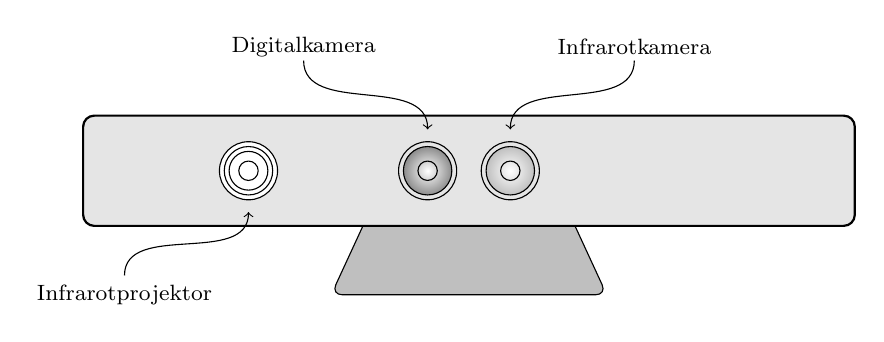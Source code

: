 \begin{tikzpicture}[scale=0.7]
\usetikzlibrary{calc}
		% Eckpunkte Kinect
	\coordinate (P0) at (-7, -1);
	\coordinate (P1) at ( 7, -1);
	\coordinate (P2) at ( 7,   1);
	\coordinate (P3) at (-7,  1);
		% Fuss
	\coordinate (F0) at (-2.5, -2.25);
	\coordinate (F1) at ( 2.5, -2.25);
	\coordinate (F2) at ( 1,   1);
	\coordinate (F3) at (-1,  1);	
		% Linsen
	\coordinate (A) at (-4,0);
	\coordinate (B) at (-2.5,0);
	\coordinate (C) at (-0.75,0);
	\coordinate (D) at (0.75,0);
		% Fuss
	\draw[rounded corners, fill = gray!50] (F0) -- (F1) -- (F2) -- (F3) -- cycle;
		% Kinect
	\draw[thick, rounded corners, fill=gray!20] 	(P0) -- (P1) -- (P2) -- (P3) -- cycle;
		% Laser
	\draw[fill=white] (A) circle (1.5em);		
	\draw[] (A) circle (1.25em);
	\draw[] (A) circle (1em);
	\draw[] (A) circle (0.5em);
		% LED
	%\draw[black, fill =green!60] (B) circle (0.25em);
		% Video Camera
	\draw[] (C) circle (1.5em);
	\fill[shading=radial, outer color=gray!90,inner color=white] (C) circle (1.25em);
	\draw[] (C) circle (1.25em);
	\draw[] (C) circle (0.5em);
		% IR Camera
	\fill[shading=radial, outer color=gray!50,inner color=white] (D) circle (1.25em);
	\draw[] (D) circle (1.5em);
	\draw[] (D) circle (1.25em);
	\draw[] (D) circle (0.5em);
		% Beschriftung
	\draw[thin, -to] (-3,2) to[out=-90,in=90] (-0.75,0.75);
	\draw (-3,2.25) node[] {\footnotesize Digitalkamera};
	\draw[thin, -to] (3,2) to[out=-90,in=90] (0.75,0.75);
	\draw (3,2.25) node[] {\footnotesize Infrarotkamera};
	\draw[thin, -to] (-6.25,-1.9) to[out=90,in=-90] (-4,-0.75);
	\draw (-6.25,-2.25) node[] {\footnotesize Infrarotprojektor};
\end{tikzpicture}